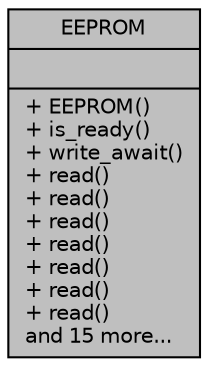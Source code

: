 digraph "EEPROM"
{
  edge [fontname="Helvetica",fontsize="10",labelfontname="Helvetica",labelfontsize="10"];
  node [fontname="Helvetica",fontsize="10",shape=record];
  Node1 [label="{EEPROM\n||+ EEPROM()\l+ is_ready()\l+ write_await()\l+ read()\l+ read()\l+ read()\l+ read()\l+ read()\l+ read()\l+ read()\land 15 more...\l}",height=0.2,width=0.4,color="black", fillcolor="grey75", style="filled", fontcolor="black"];
}
